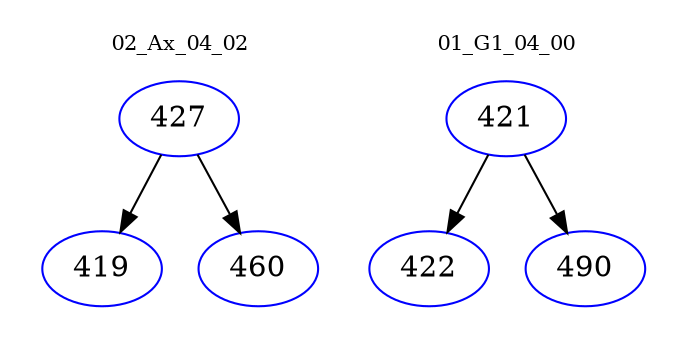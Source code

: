digraph{
subgraph cluster_0 {
color = white
label = "02_Ax_04_02";
fontsize=10;
T0_427 [label="427", color="blue"]
T0_427 -> T0_419 [color="black"]
T0_419 [label="419", color="blue"]
T0_427 -> T0_460 [color="black"]
T0_460 [label="460", color="blue"]
}
subgraph cluster_1 {
color = white
label = "01_G1_04_00";
fontsize=10;
T1_421 [label="421", color="blue"]
T1_421 -> T1_422 [color="black"]
T1_422 [label="422", color="blue"]
T1_421 -> T1_490 [color="black"]
T1_490 [label="490", color="blue"]
}
}

